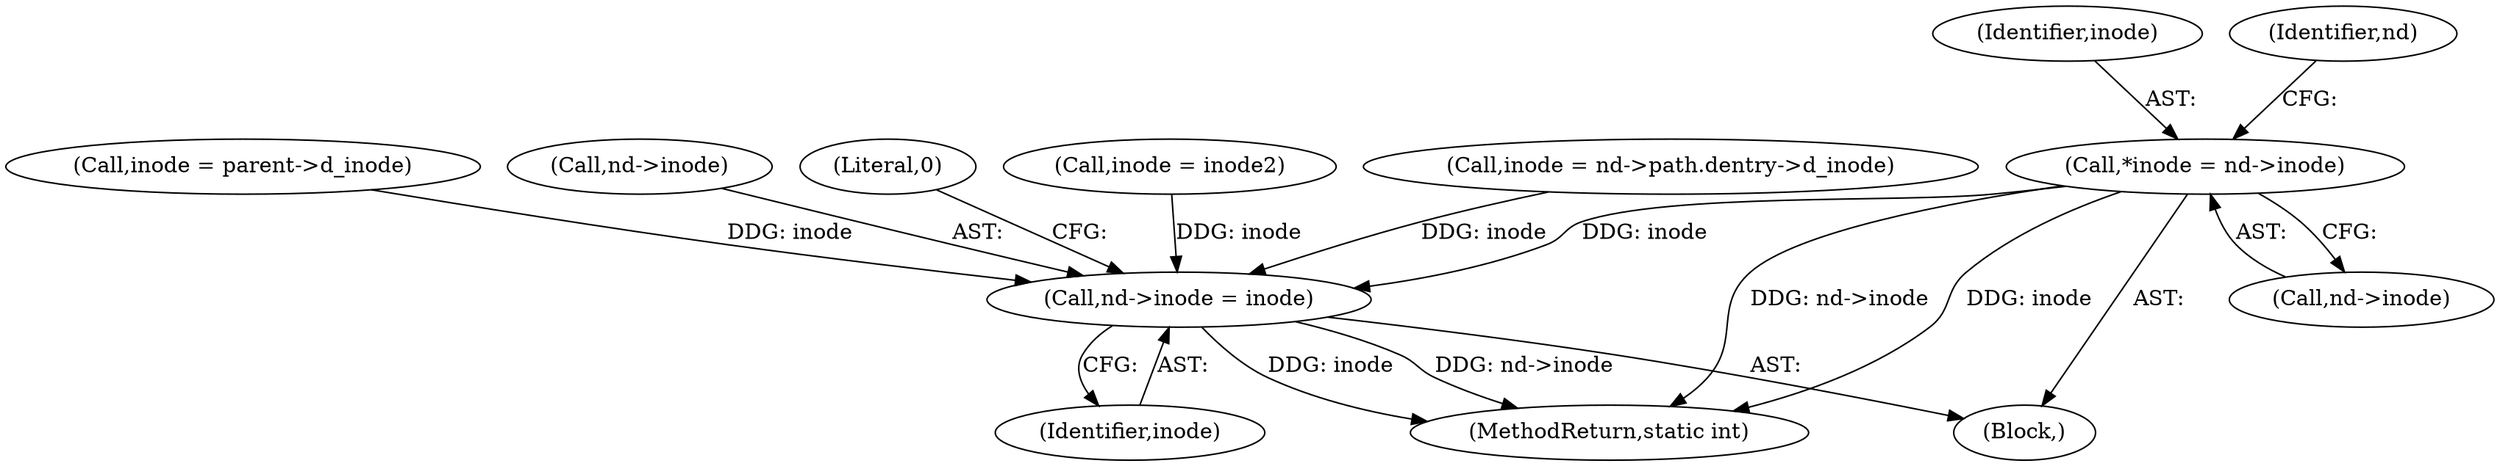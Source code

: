 digraph "0_linux_397d425dc26da728396e66d392d5dcb8dac30c37_0@pointer" {
"1000105" [label="(Call,*inode = nd->inode)"];
"1000378" [label="(Call,nd->inode = inode)"];
"1000378" [label="(Call,nd->inode = inode)"];
"1000163" [label="(Call,inode = parent->d_inode)"];
"1000382" [label="(Identifier,inode)"];
"1000106" [label="(Identifier,inode)"];
"1000379" [label="(Call,nd->inode)"];
"1000107" [label="(Call,nd->inode)"];
"1000105" [label="(Call,*inode = nd->inode)"];
"1000384" [label="(Literal,0)"];
"1000289" [label="(Call,inode = inode2)"];
"1000356" [label="(Call,inode = nd->path.dentry->d_inode)"];
"1000114" [label="(Identifier,nd)"];
"1000385" [label="(MethodReturn,static int)"];
"1000103" [label="(Block,)"];
"1000105" -> "1000103"  [label="AST: "];
"1000105" -> "1000107"  [label="CFG: "];
"1000106" -> "1000105"  [label="AST: "];
"1000107" -> "1000105"  [label="AST: "];
"1000114" -> "1000105"  [label="CFG: "];
"1000105" -> "1000385"  [label="DDG: nd->inode"];
"1000105" -> "1000385"  [label="DDG: inode"];
"1000105" -> "1000378"  [label="DDG: inode"];
"1000378" -> "1000103"  [label="AST: "];
"1000378" -> "1000382"  [label="CFG: "];
"1000379" -> "1000378"  [label="AST: "];
"1000382" -> "1000378"  [label="AST: "];
"1000384" -> "1000378"  [label="CFG: "];
"1000378" -> "1000385"  [label="DDG: nd->inode"];
"1000378" -> "1000385"  [label="DDG: inode"];
"1000163" -> "1000378"  [label="DDG: inode"];
"1000289" -> "1000378"  [label="DDG: inode"];
"1000356" -> "1000378"  [label="DDG: inode"];
}
